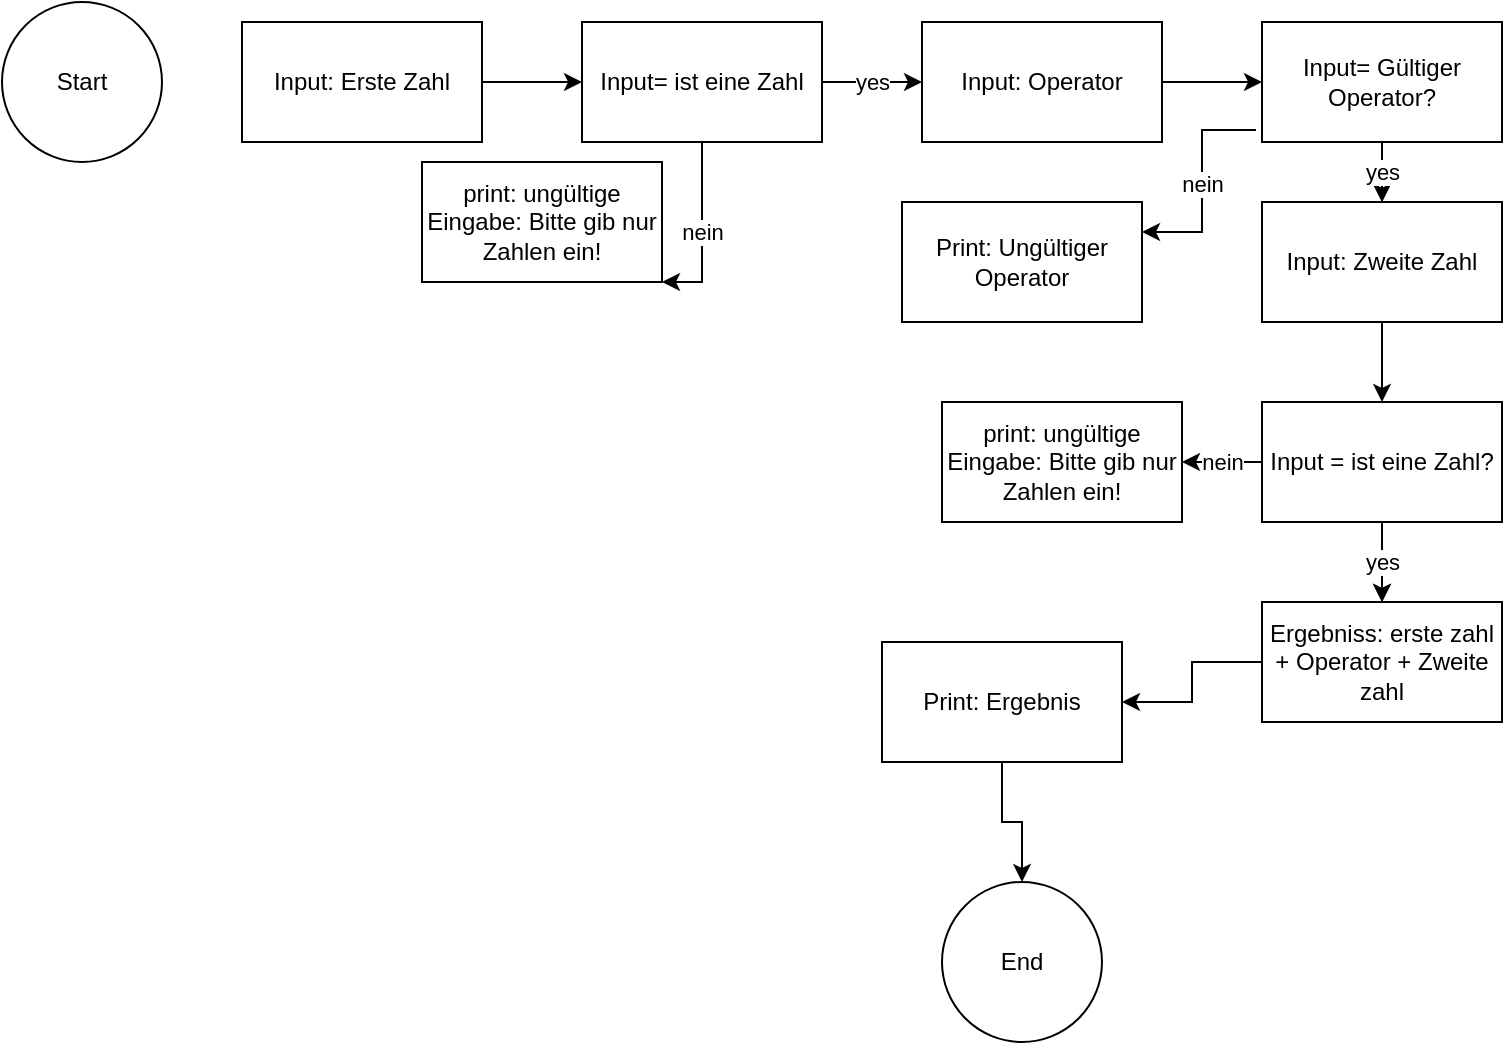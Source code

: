 <mxfile version="28.1.2">
  <diagram name="Seite-1" id="ITYOuYY_pY7eQoirEmbH">
    <mxGraphModel dx="1426" dy="841" grid="1" gridSize="10" guides="1" tooltips="1" connect="1" arrows="1" fold="1" page="1" pageScale="1" pageWidth="827" pageHeight="1169" math="0" shadow="0">
      <root>
        <mxCell id="0" />
        <mxCell id="1" parent="0" />
        <mxCell id="EgKPPMBc5HdAtLlSI2Ih-1" value="Start" style="ellipse;whiteSpace=wrap;html=1;aspect=fixed;" parent="1" vertex="1">
          <mxGeometry x="40" y="40" width="80" height="80" as="geometry" />
        </mxCell>
        <mxCell id="EgKPPMBc5HdAtLlSI2Ih-5" value="" style="edgeStyle=orthogonalEdgeStyle;rounded=0;orthogonalLoop=1;jettySize=auto;html=1;" parent="1" source="EgKPPMBc5HdAtLlSI2Ih-2" target="EgKPPMBc5HdAtLlSI2Ih-3" edge="1">
          <mxGeometry relative="1" as="geometry" />
        </mxCell>
        <mxCell id="EgKPPMBc5HdAtLlSI2Ih-2" value="Input: Erste Zahl" style="rounded=0;whiteSpace=wrap;html=1;" parent="1" vertex="1">
          <mxGeometry x="160" y="50" width="120" height="60" as="geometry" />
        </mxCell>
        <mxCell id="EgKPPMBc5HdAtLlSI2Ih-6" value="yes" style="edgeStyle=orthogonalEdgeStyle;rounded=0;orthogonalLoop=1;jettySize=auto;html=1;" parent="1" source="EgKPPMBc5HdAtLlSI2Ih-3" target="EgKPPMBc5HdAtLlSI2Ih-4" edge="1">
          <mxGeometry relative="1" as="geometry" />
        </mxCell>
        <mxCell id="EgKPPMBc5HdAtLlSI2Ih-10" value="nein" style="edgeStyle=orthogonalEdgeStyle;rounded=0;orthogonalLoop=1;jettySize=auto;html=1;" parent="1" source="EgKPPMBc5HdAtLlSI2Ih-3" edge="1">
          <mxGeometry relative="1" as="geometry">
            <mxPoint x="370" y="180.0" as="targetPoint" />
            <Array as="points">
              <mxPoint x="390" y="180" />
            </Array>
          </mxGeometry>
        </mxCell>
        <mxCell id="EgKPPMBc5HdAtLlSI2Ih-3" value="Input= ist eine Zahl" style="rounded=0;whiteSpace=wrap;html=1;" parent="1" vertex="1">
          <mxGeometry x="330" y="50" width="120" height="60" as="geometry" />
        </mxCell>
        <mxCell id="EgKPPMBc5HdAtLlSI2Ih-20" value="" style="edgeStyle=orthogonalEdgeStyle;rounded=0;orthogonalLoop=1;jettySize=auto;html=1;" parent="1" source="EgKPPMBc5HdAtLlSI2Ih-4" target="EgKPPMBc5HdAtLlSI2Ih-11" edge="1">
          <mxGeometry relative="1" as="geometry" />
        </mxCell>
        <mxCell id="EgKPPMBc5HdAtLlSI2Ih-4" value="Input: Operator" style="rounded=0;whiteSpace=wrap;html=1;" parent="1" vertex="1">
          <mxGeometry x="500" y="50" width="120" height="60" as="geometry" />
        </mxCell>
        <mxCell id="EgKPPMBc5HdAtLlSI2Ih-7" value="print: ungültige Eingabe: Bitte gib nur Zahlen ein!" style="rounded=0;whiteSpace=wrap;html=1;" parent="1" vertex="1">
          <mxGeometry x="250" y="120" width="120" height="60" as="geometry" />
        </mxCell>
        <mxCell id="EgKPPMBc5HdAtLlSI2Ih-17" style="edgeStyle=orthogonalEdgeStyle;rounded=0;orthogonalLoop=1;jettySize=auto;html=1;entryX=0.5;entryY=0;entryDx=0;entryDy=0;" parent="1" source="EgKPPMBc5HdAtLlSI2Ih-11" target="EgKPPMBc5HdAtLlSI2Ih-15" edge="1">
          <mxGeometry relative="1" as="geometry" />
        </mxCell>
        <mxCell id="EgKPPMBc5HdAtLlSI2Ih-18" value="nein" style="edgeStyle=orthogonalEdgeStyle;rounded=0;orthogonalLoop=1;jettySize=auto;html=1;entryX=1;entryY=0.25;entryDx=0;entryDy=0;exitX=-0.025;exitY=0.9;exitDx=0;exitDy=0;exitPerimeter=0;" parent="1" source="EgKPPMBc5HdAtLlSI2Ih-11" target="EgKPPMBc5HdAtLlSI2Ih-12" edge="1">
          <mxGeometry relative="1" as="geometry" />
        </mxCell>
        <mxCell id="EgKPPMBc5HdAtLlSI2Ih-21" value="yes" style="edgeStyle=orthogonalEdgeStyle;rounded=0;orthogonalLoop=1;jettySize=auto;html=1;" parent="1" source="EgKPPMBc5HdAtLlSI2Ih-11" target="EgKPPMBc5HdAtLlSI2Ih-15" edge="1">
          <mxGeometry relative="1" as="geometry" />
        </mxCell>
        <mxCell id="EgKPPMBc5HdAtLlSI2Ih-11" value="Input= Gültiger Operator?" style="rounded=0;whiteSpace=wrap;html=1;" parent="1" vertex="1">
          <mxGeometry x="670" y="50" width="120" height="60" as="geometry" />
        </mxCell>
        <mxCell id="EgKPPMBc5HdAtLlSI2Ih-12" value="Print: Ungültiger Operator" style="rounded=0;whiteSpace=wrap;html=1;" parent="1" vertex="1">
          <mxGeometry x="490" y="140" width="120" height="60" as="geometry" />
        </mxCell>
        <mxCell id="EgKPPMBc5HdAtLlSI2Ih-23" value="" style="edgeStyle=orthogonalEdgeStyle;rounded=0;orthogonalLoop=1;jettySize=auto;html=1;" parent="1" source="EgKPPMBc5HdAtLlSI2Ih-15" target="EgKPPMBc5HdAtLlSI2Ih-22" edge="1">
          <mxGeometry relative="1" as="geometry" />
        </mxCell>
        <mxCell id="EgKPPMBc5HdAtLlSI2Ih-15" value="Input: Zweite Zahl" style="rounded=0;whiteSpace=wrap;html=1;" parent="1" vertex="1">
          <mxGeometry x="670" y="140" width="120" height="60" as="geometry" />
        </mxCell>
        <mxCell id="EgKPPMBc5HdAtLlSI2Ih-26" value="nein" style="edgeStyle=orthogonalEdgeStyle;rounded=0;orthogonalLoop=1;jettySize=auto;html=1;" parent="1" source="EgKPPMBc5HdAtLlSI2Ih-22" target="EgKPPMBc5HdAtLlSI2Ih-24" edge="1">
          <mxGeometry relative="1" as="geometry" />
        </mxCell>
        <mxCell id="EgKPPMBc5HdAtLlSI2Ih-27" value="" style="edgeStyle=orthogonalEdgeStyle;rounded=0;orthogonalLoop=1;jettySize=auto;html=1;" parent="1" source="EgKPPMBc5HdAtLlSI2Ih-22" target="EgKPPMBc5HdAtLlSI2Ih-25" edge="1">
          <mxGeometry relative="1" as="geometry" />
        </mxCell>
        <mxCell id="EgKPPMBc5HdAtLlSI2Ih-28" value="yes" style="edgeStyle=orthogonalEdgeStyle;rounded=0;orthogonalLoop=1;jettySize=auto;html=1;" parent="1" source="EgKPPMBc5HdAtLlSI2Ih-22" target="EgKPPMBc5HdAtLlSI2Ih-25" edge="1">
          <mxGeometry relative="1" as="geometry" />
        </mxCell>
        <mxCell id="EgKPPMBc5HdAtLlSI2Ih-22" value="Input = ist eine Zahl?" style="rounded=0;whiteSpace=wrap;html=1;" parent="1" vertex="1">
          <mxGeometry x="670" y="240" width="120" height="60" as="geometry" />
        </mxCell>
        <mxCell id="EgKPPMBc5HdAtLlSI2Ih-24" value="&lt;div&gt;&lt;span style=&quot;color: rgb(0, 0, 0); font-family: Helvetica; font-size: 12px; font-style: normal; font-variant-ligatures: normal; font-variant-caps: normal; font-weight: 400; letter-spacing: normal; orphans: 2; text-align: center; text-indent: 0px; text-transform: none; widows: 2; word-spacing: 0px; -webkit-text-stroke-width: 0px; white-space: normal; background-color: rgb(236, 236, 236); text-decoration-thickness: initial; text-decoration-style: initial; text-decoration-color: initial; display: inline !important; float: none;&quot;&gt;&lt;br&gt;&lt;/span&gt;&lt;/div&gt;&lt;span style=&quot;color: rgb(0, 0, 0); font-family: Helvetica; font-size: 12px; font-style: normal; font-variant-ligatures: normal; font-variant-caps: normal; font-weight: 400; letter-spacing: normal; orphans: 2; text-align: center; text-indent: 0px; text-transform: none; widows: 2; word-spacing: 0px; -webkit-text-stroke-width: 0px; white-space: normal; text-decoration-thickness: initial; text-decoration-style: initial; text-decoration-color: initial; float: none; background-color: light-dark(#ffffff, var(--ge-dark-color, #121212)); display: inline !important;&quot;&gt;print: ungültige Eingabe: Bitte gib nur Zahlen ein!&lt;/span&gt;&lt;div&gt;&lt;br&gt;&lt;/div&gt;" style="rounded=0;whiteSpace=wrap;html=1;" parent="1" vertex="1">
          <mxGeometry x="510" y="240" width="120" height="60" as="geometry" />
        </mxCell>
        <mxCell id="7kRtzHZFMbl4iUY3xiMy-2" value="" style="edgeStyle=orthogonalEdgeStyle;rounded=0;orthogonalLoop=1;jettySize=auto;html=1;" edge="1" parent="1" source="EgKPPMBc5HdAtLlSI2Ih-25" target="7kRtzHZFMbl4iUY3xiMy-1">
          <mxGeometry relative="1" as="geometry" />
        </mxCell>
        <mxCell id="EgKPPMBc5HdAtLlSI2Ih-25" value="Ergebniss: erste zahl + Operator + Zweite zahl" style="rounded=0;whiteSpace=wrap;html=1;" parent="1" vertex="1">
          <mxGeometry x="670" y="340" width="120" height="60" as="geometry" />
        </mxCell>
        <mxCell id="EgKPPMBc5HdAtLlSI2Ih-30" value="End" style="ellipse;whiteSpace=wrap;html=1;aspect=fixed;" parent="1" vertex="1">
          <mxGeometry x="510" y="480" width="80" height="80" as="geometry" />
        </mxCell>
        <mxCell id="7kRtzHZFMbl4iUY3xiMy-3" value="" style="edgeStyle=orthogonalEdgeStyle;rounded=0;orthogonalLoop=1;jettySize=auto;html=1;" edge="1" parent="1" source="7kRtzHZFMbl4iUY3xiMy-1" target="EgKPPMBc5HdAtLlSI2Ih-30">
          <mxGeometry relative="1" as="geometry" />
        </mxCell>
        <mxCell id="7kRtzHZFMbl4iUY3xiMy-1" value="Print: Ergebnis" style="rounded=0;whiteSpace=wrap;html=1;" vertex="1" parent="1">
          <mxGeometry x="480" y="360" width="120" height="60" as="geometry" />
        </mxCell>
      </root>
    </mxGraphModel>
  </diagram>
</mxfile>
